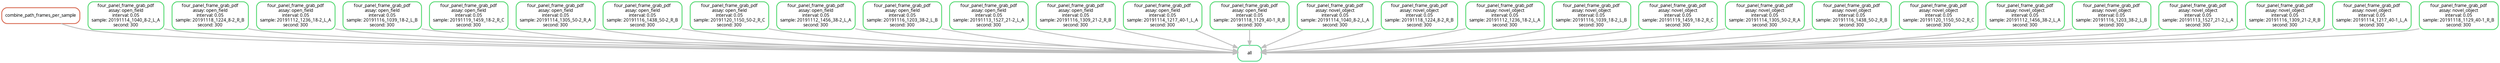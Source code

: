 digraph snakemake_dag {
    graph[bgcolor=white, margin=0];
    node[shape=box, style=rounded, fontname=sans,                 fontsize=10, penwidth=2];
    edge[penwidth=2, color=grey];
	0[label = "all", color = "0.40 0.6 0.85", style="rounded"];
	1[label = "combine_path_frames_per_sample", color = "0.03 0.6 0.85", style="rounded"];
	2[label = "four_panel_frame_grab_pdf\nassay: open_field\ninterval: 0.05\nsample: 20191114_1040_8-2_L_A\nsecond: 300", color = "0.37 0.6 0.85", style="rounded"];
	3[label = "four_panel_frame_grab_pdf\nassay: open_field\ninterval: 0.05\nsample: 20191118_1224_8-2_R_B\nsecond: 300", color = "0.37 0.6 0.85", style="rounded"];
	4[label = "four_panel_frame_grab_pdf\nassay: open_field\ninterval: 0.05\nsample: 20191112_1236_18-2_L_A\nsecond: 300", color = "0.37 0.6 0.85", style="rounded"];
	5[label = "four_panel_frame_grab_pdf\nassay: open_field\ninterval: 0.05\nsample: 20191116_1039_18-2_L_B\nsecond: 300", color = "0.37 0.6 0.85", style="rounded"];
	6[label = "four_panel_frame_grab_pdf\nassay: open_field\ninterval: 0.05\nsample: 20191119_1459_18-2_R_C\nsecond: 300", color = "0.37 0.6 0.85", style="rounded"];
	7[label = "four_panel_frame_grab_pdf\nassay: open_field\ninterval: 0.05\nsample: 20191114_1305_50-2_R_A\nsecond: 300", color = "0.37 0.6 0.85", style="rounded"];
	8[label = "four_panel_frame_grab_pdf\nassay: open_field\ninterval: 0.05\nsample: 20191116_1438_50-2_R_B\nsecond: 300", color = "0.37 0.6 0.85", style="rounded"];
	9[label = "four_panel_frame_grab_pdf\nassay: open_field\ninterval: 0.05\nsample: 20191120_1150_50-2_R_C\nsecond: 300", color = "0.37 0.6 0.85", style="rounded"];
	10[label = "four_panel_frame_grab_pdf\nassay: open_field\ninterval: 0.05\nsample: 20191112_1456_38-2_L_A\nsecond: 300", color = "0.37 0.6 0.85", style="rounded"];
	11[label = "four_panel_frame_grab_pdf\nassay: open_field\ninterval: 0.05\nsample: 20191116_1203_38-2_L_B\nsecond: 300", color = "0.37 0.6 0.85", style="rounded"];
	12[label = "four_panel_frame_grab_pdf\nassay: open_field\ninterval: 0.05\nsample: 20191113_1527_21-2_L_A\nsecond: 300", color = "0.37 0.6 0.85", style="rounded"];
	13[label = "four_panel_frame_grab_pdf\nassay: open_field\ninterval: 0.05\nsample: 20191116_1309_21-2_R_B\nsecond: 300", color = "0.37 0.6 0.85", style="rounded"];
	14[label = "four_panel_frame_grab_pdf\nassay: open_field\ninterval: 0.05\nsample: 20191114_1217_40-1_L_A\nsecond: 300", color = "0.37 0.6 0.85", style="rounded"];
	15[label = "four_panel_frame_grab_pdf\nassay: open_field\ninterval: 0.05\nsample: 20191118_1129_40-1_R_B\nsecond: 300", color = "0.37 0.6 0.85", style="rounded"];
	16[label = "four_panel_frame_grab_pdf\nassay: novel_object\ninterval: 0.05\nsample: 20191114_1040_8-2_L_A\nsecond: 300", color = "0.37 0.6 0.85", style="rounded"];
	17[label = "four_panel_frame_grab_pdf\nassay: novel_object\ninterval: 0.05\nsample: 20191118_1224_8-2_R_B\nsecond: 300", color = "0.37 0.6 0.85", style="rounded"];
	18[label = "four_panel_frame_grab_pdf\nassay: novel_object\ninterval: 0.05\nsample: 20191112_1236_18-2_L_A\nsecond: 300", color = "0.37 0.6 0.85", style="rounded"];
	19[label = "four_panel_frame_grab_pdf\nassay: novel_object\ninterval: 0.05\nsample: 20191116_1039_18-2_L_B\nsecond: 300", color = "0.37 0.6 0.85", style="rounded"];
	20[label = "four_panel_frame_grab_pdf\nassay: novel_object\ninterval: 0.05\nsample: 20191119_1459_18-2_R_C\nsecond: 300", color = "0.37 0.6 0.85", style="rounded"];
	21[label = "four_panel_frame_grab_pdf\nassay: novel_object\ninterval: 0.05\nsample: 20191114_1305_50-2_R_A\nsecond: 300", color = "0.37 0.6 0.85", style="rounded"];
	22[label = "four_panel_frame_grab_pdf\nassay: novel_object\ninterval: 0.05\nsample: 20191116_1438_50-2_R_B\nsecond: 300", color = "0.37 0.6 0.85", style="rounded"];
	23[label = "four_panel_frame_grab_pdf\nassay: novel_object\ninterval: 0.05\nsample: 20191120_1150_50-2_R_C\nsecond: 300", color = "0.37 0.6 0.85", style="rounded"];
	24[label = "four_panel_frame_grab_pdf\nassay: novel_object\ninterval: 0.05\nsample: 20191112_1456_38-2_L_A\nsecond: 300", color = "0.37 0.6 0.85", style="rounded"];
	25[label = "four_panel_frame_grab_pdf\nassay: novel_object\ninterval: 0.05\nsample: 20191116_1203_38-2_L_B\nsecond: 300", color = "0.37 0.6 0.85", style="rounded"];
	26[label = "four_panel_frame_grab_pdf\nassay: novel_object\ninterval: 0.05\nsample: 20191113_1527_21-2_L_A\nsecond: 300", color = "0.37 0.6 0.85", style="rounded"];
	27[label = "four_panel_frame_grab_pdf\nassay: novel_object\ninterval: 0.05\nsample: 20191116_1309_21-2_R_B\nsecond: 300", color = "0.37 0.6 0.85", style="rounded"];
	28[label = "four_panel_frame_grab_pdf\nassay: novel_object\ninterval: 0.05\nsample: 20191114_1217_40-1_L_A\nsecond: 300", color = "0.37 0.6 0.85", style="rounded"];
	29[label = "four_panel_frame_grab_pdf\nassay: novel_object\ninterval: 0.05\nsample: 20191118_1129_40-1_R_B\nsecond: 300", color = "0.37 0.6 0.85", style="rounded"];
	1 -> 0
	2 -> 0
	3 -> 0
	4 -> 0
	5 -> 0
	6 -> 0
	7 -> 0
	8 -> 0
	9 -> 0
	10 -> 0
	11 -> 0
	12 -> 0
	13 -> 0
	14 -> 0
	15 -> 0
	16 -> 0
	17 -> 0
	18 -> 0
	19 -> 0
	20 -> 0
	21 -> 0
	22 -> 0
	23 -> 0
	24 -> 0
	25 -> 0
	26 -> 0
	27 -> 0
	28 -> 0
	29 -> 0
}            
